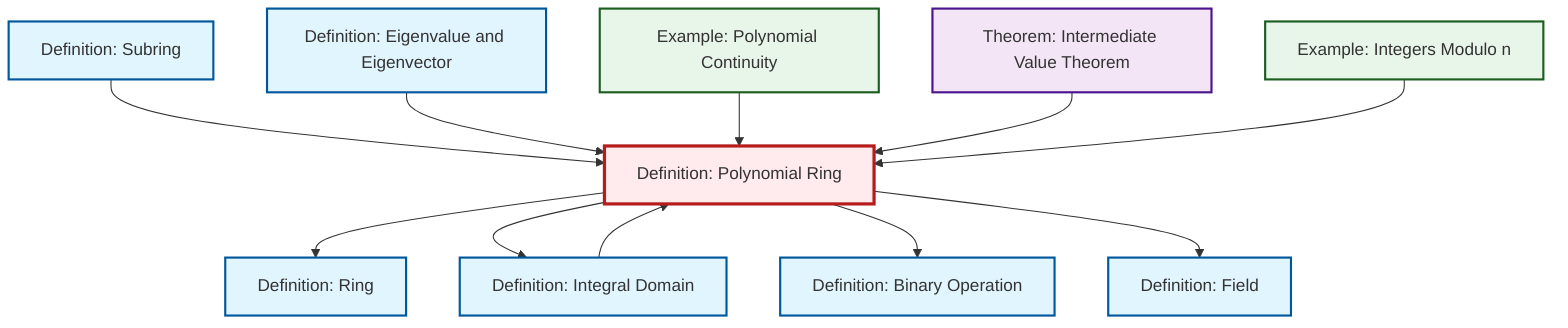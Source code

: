 graph TD
    classDef definition fill:#e1f5fe,stroke:#01579b,stroke-width:2px
    classDef theorem fill:#f3e5f5,stroke:#4a148c,stroke-width:2px
    classDef axiom fill:#fff3e0,stroke:#e65100,stroke-width:2px
    classDef example fill:#e8f5e9,stroke:#1b5e20,stroke-width:2px
    classDef current fill:#ffebee,stroke:#b71c1c,stroke-width:3px
    def-field["Definition: Field"]:::definition
    ex-quotient-integers-mod-n["Example: Integers Modulo n"]:::example
    thm-intermediate-value["Theorem: Intermediate Value Theorem"]:::theorem
    def-integral-domain["Definition: Integral Domain"]:::definition
    def-binary-operation["Definition: Binary Operation"]:::definition
    def-ring["Definition: Ring"]:::definition
    def-eigenvalue-eigenvector["Definition: Eigenvalue and Eigenvector"]:::definition
    ex-polynomial-continuity["Example: Polynomial Continuity"]:::example
    def-polynomial-ring["Definition: Polynomial Ring"]:::definition
    def-subring["Definition: Subring"]:::definition
    def-polynomial-ring --> def-ring
    def-subring --> def-polynomial-ring
    def-eigenvalue-eigenvector --> def-polynomial-ring
    ex-polynomial-continuity --> def-polynomial-ring
    def-polynomial-ring --> def-integral-domain
    thm-intermediate-value --> def-polynomial-ring
    def-integral-domain --> def-polynomial-ring
    def-polynomial-ring --> def-binary-operation
    ex-quotient-integers-mod-n --> def-polynomial-ring
    def-polynomial-ring --> def-field
    class def-polynomial-ring current